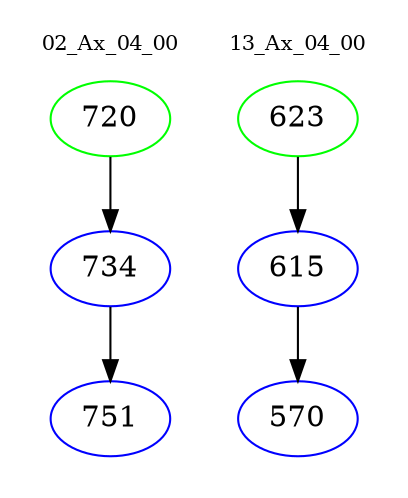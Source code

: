 digraph{
subgraph cluster_0 {
color = white
label = "02_Ax_04_00";
fontsize=10;
T0_720 [label="720", color="green"]
T0_720 -> T0_734 [color="black"]
T0_734 [label="734", color="blue"]
T0_734 -> T0_751 [color="black"]
T0_751 [label="751", color="blue"]
}
subgraph cluster_1 {
color = white
label = "13_Ax_04_00";
fontsize=10;
T1_623 [label="623", color="green"]
T1_623 -> T1_615 [color="black"]
T1_615 [label="615", color="blue"]
T1_615 -> T1_570 [color="black"]
T1_570 [label="570", color="blue"]
}
}
